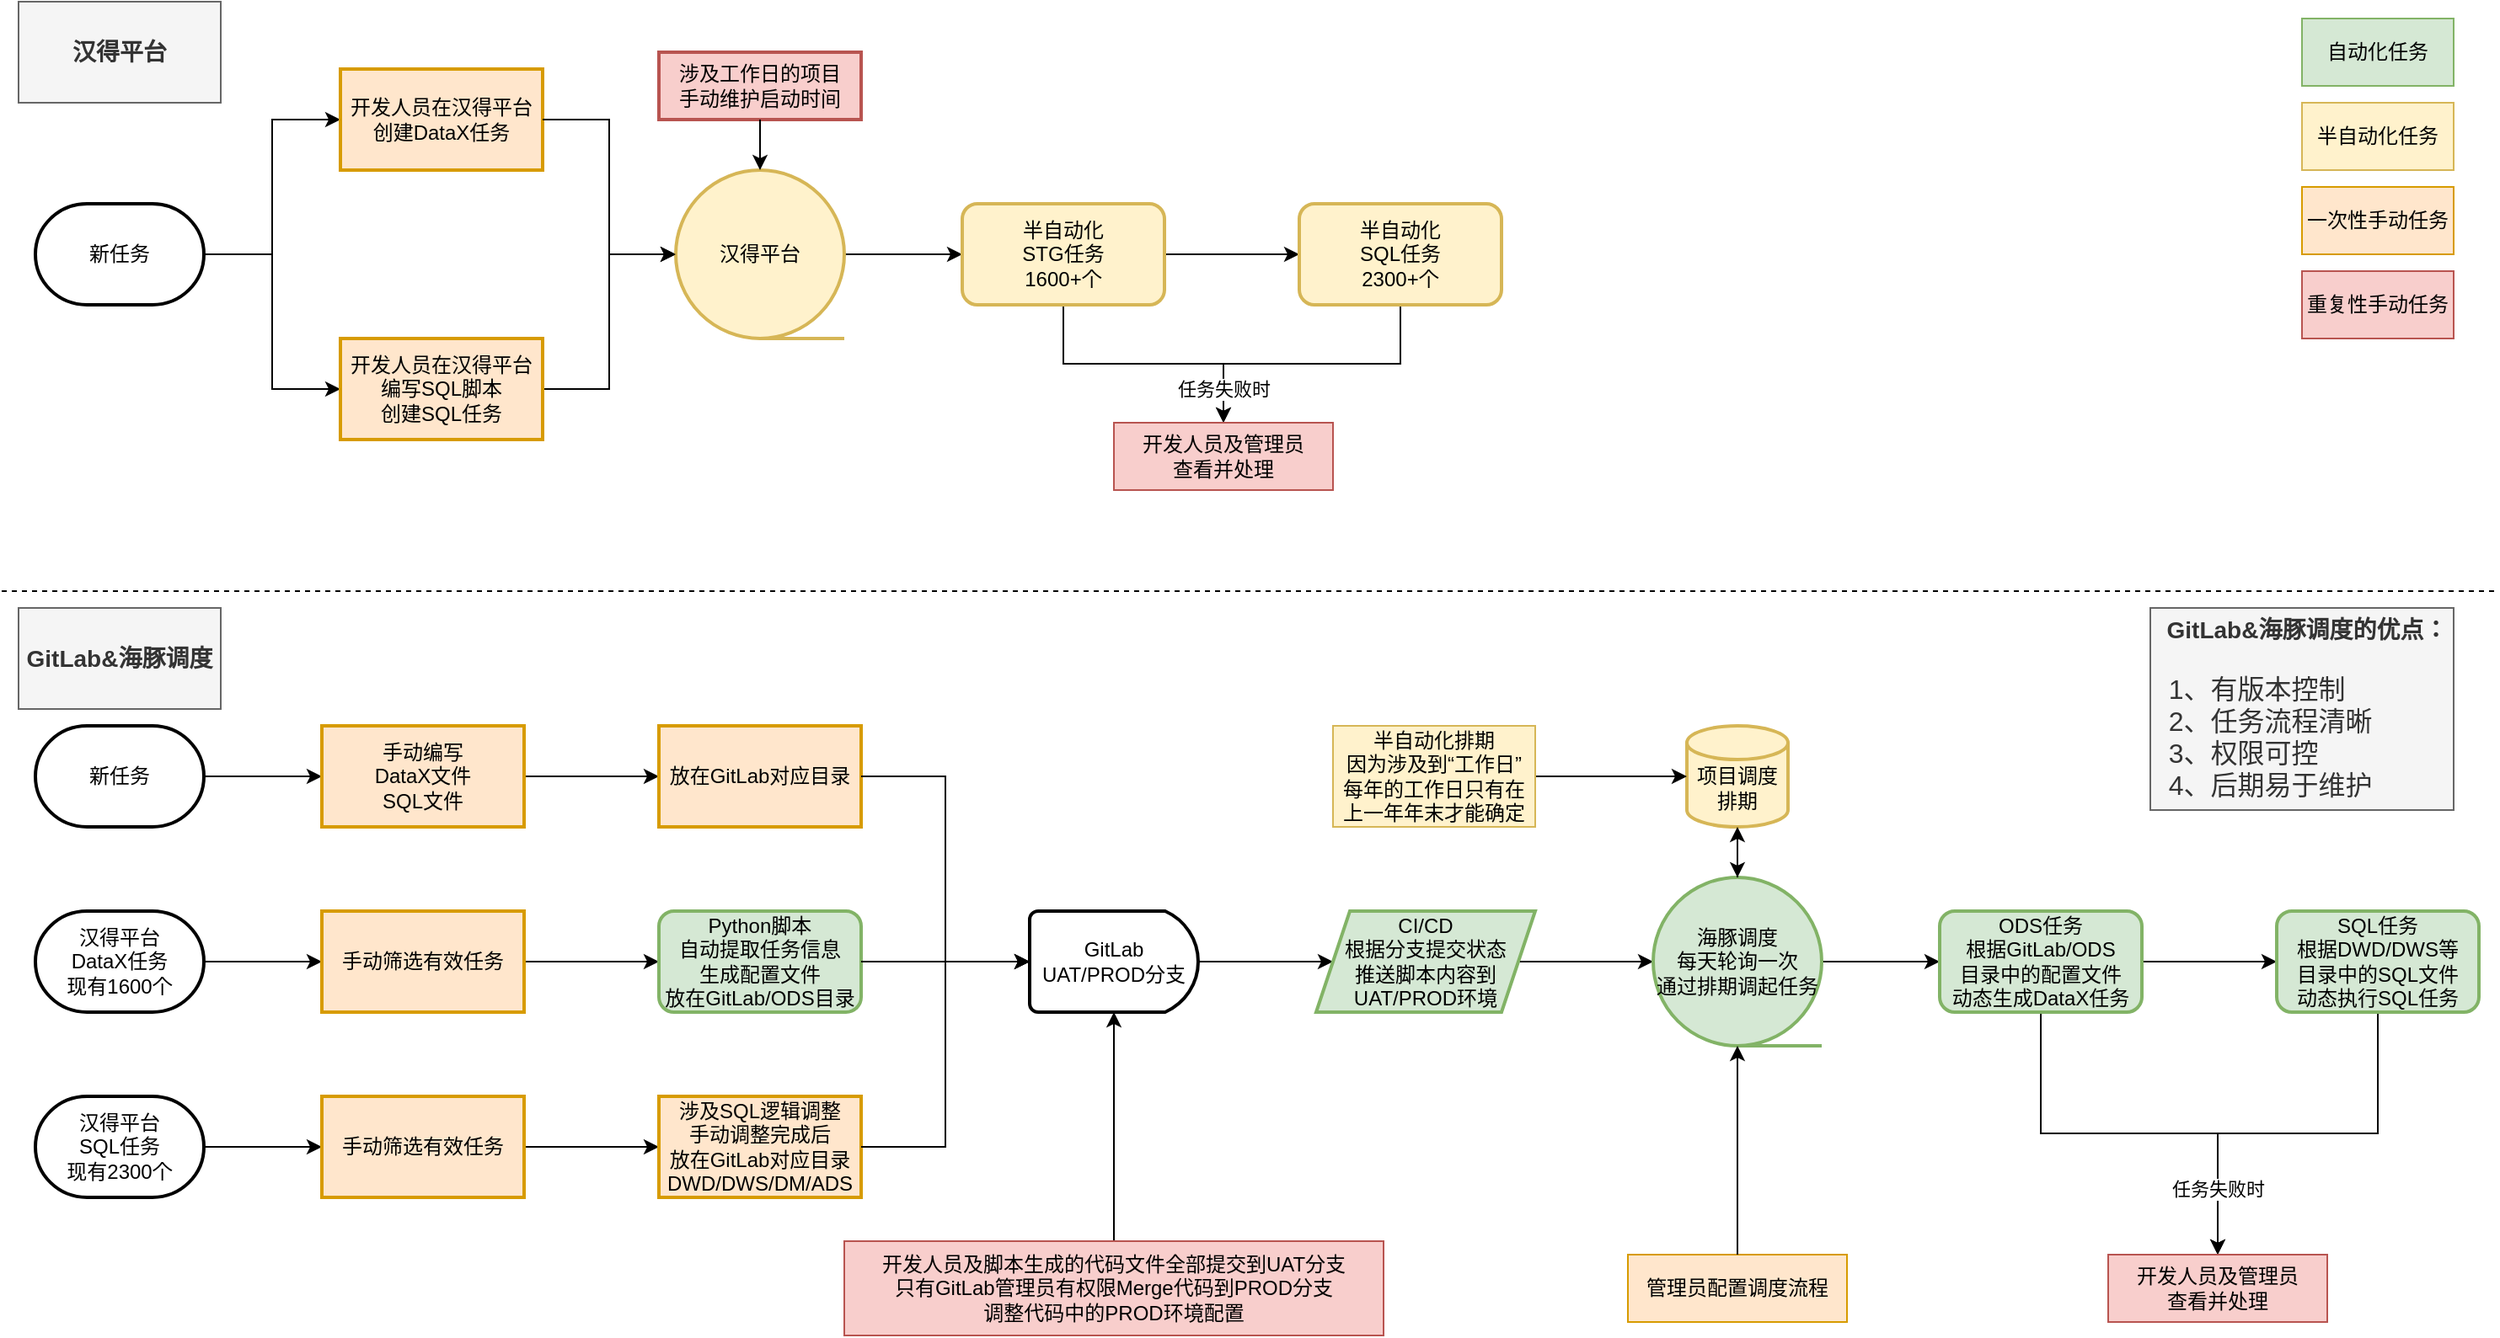 <mxfile version="23.1.0" type="github">
  <diagram name="第 1 页" id="0MhE6gQrho80KI4QQGSw">
    <mxGraphModel dx="1434" dy="772" grid="1" gridSize="10" guides="1" tooltips="1" connect="1" arrows="1" fold="1" page="1" pageScale="1" pageWidth="1169" pageHeight="827" background="none" math="0" shadow="0">
      <root>
        <mxCell id="0" />
        <mxCell id="1" parent="0" />
        <mxCell id="bBibFKB-1F4pUDVngObW-33" value="" style="edgeStyle=orthogonalEdgeStyle;rounded=0;orthogonalLoop=1;jettySize=auto;html=1;" edge="1" parent="1" source="bBibFKB-1F4pUDVngObW-19" target="bBibFKB-1F4pUDVngObW-32">
          <mxGeometry relative="1" as="geometry" />
        </mxCell>
        <mxCell id="bBibFKB-1F4pUDVngObW-19" value="汉得平台&lt;br&gt;DataX任务&lt;br&gt;现有1600个" style="strokeWidth=2;html=1;shape=mxgraph.flowchart.terminator;whiteSpace=wrap;" vertex="1" parent="1">
          <mxGeometry x="20" y="550" width="100" height="60" as="geometry" />
        </mxCell>
        <mxCell id="bBibFKB-1F4pUDVngObW-35" value="" style="edgeStyle=orthogonalEdgeStyle;rounded=0;orthogonalLoop=1;jettySize=auto;html=1;" edge="1" parent="1" source="bBibFKB-1F4pUDVngObW-32" target="bBibFKB-1F4pUDVngObW-34">
          <mxGeometry relative="1" as="geometry" />
        </mxCell>
        <mxCell id="bBibFKB-1F4pUDVngObW-32" value="手动筛选有效任务" style="whiteSpace=wrap;html=1;strokeWidth=2;fillColor=#ffe6cc;strokeColor=#d79b00;" vertex="1" parent="1">
          <mxGeometry x="190" y="550" width="120" height="60" as="geometry" />
        </mxCell>
        <mxCell id="bBibFKB-1F4pUDVngObW-34" value="Python脚本&lt;br&gt;自动提取任务信息&lt;br&gt;生成配置文件&lt;br&gt;放在GitLab/ODS目录" style="rounded=1;whiteSpace=wrap;html=1;strokeWidth=2;fillColor=#d5e8d4;strokeColor=#82b366;" vertex="1" parent="1">
          <mxGeometry x="390" y="550" width="120" height="60" as="geometry" />
        </mxCell>
        <mxCell id="bBibFKB-1F4pUDVngObW-38" value="" style="edgeStyle=orthogonalEdgeStyle;rounded=0;orthogonalLoop=1;jettySize=auto;html=1;" edge="1" parent="1" source="bBibFKB-1F4pUDVngObW-36" target="bBibFKB-1F4pUDVngObW-37">
          <mxGeometry relative="1" as="geometry" />
        </mxCell>
        <mxCell id="bBibFKB-1F4pUDVngObW-36" value="汉得平台&lt;br&gt;SQL任务&lt;br&gt;现有2300个" style="strokeWidth=2;html=1;shape=mxgraph.flowchart.terminator;whiteSpace=wrap;" vertex="1" parent="1">
          <mxGeometry x="20" y="660" width="100" height="60" as="geometry" />
        </mxCell>
        <mxCell id="bBibFKB-1F4pUDVngObW-42" value="" style="edgeStyle=orthogonalEdgeStyle;rounded=0;orthogonalLoop=1;jettySize=auto;html=1;" edge="1" parent="1" source="bBibFKB-1F4pUDVngObW-37" target="bBibFKB-1F4pUDVngObW-41">
          <mxGeometry relative="1" as="geometry" />
        </mxCell>
        <mxCell id="bBibFKB-1F4pUDVngObW-37" value="手动筛选有效任务" style="whiteSpace=wrap;html=1;strokeWidth=2;fillColor=#ffe6cc;strokeColor=#d79b00;" vertex="1" parent="1">
          <mxGeometry x="190" y="660" width="120" height="60" as="geometry" />
        </mxCell>
        <mxCell id="bBibFKB-1F4pUDVngObW-41" value="涉及SQL逻辑调整&lt;br&gt;手动调整完成后&lt;br&gt;放在GitLab对应目录&lt;br&gt;DWD/DWS/DM/ADS" style="whiteSpace=wrap;html=1;fillColor=#ffe6cc;strokeColor=#d79b00;strokeWidth=2;" vertex="1" parent="1">
          <mxGeometry x="390" y="660" width="120" height="60" as="geometry" />
        </mxCell>
        <mxCell id="bBibFKB-1F4pUDVngObW-45" value="" style="edgeStyle=orthogonalEdgeStyle;rounded=0;orthogonalLoop=1;jettySize=auto;html=1;" edge="1" parent="1" source="bBibFKB-1F4pUDVngObW-43" target="bBibFKB-1F4pUDVngObW-44">
          <mxGeometry relative="1" as="geometry" />
        </mxCell>
        <mxCell id="bBibFKB-1F4pUDVngObW-43" value="新任务" style="strokeWidth=2;html=1;shape=mxgraph.flowchart.terminator;whiteSpace=wrap;" vertex="1" parent="1">
          <mxGeometry x="20" y="440" width="100" height="60" as="geometry" />
        </mxCell>
        <mxCell id="bBibFKB-1F4pUDVngObW-48" value="" style="edgeStyle=orthogonalEdgeStyle;rounded=0;orthogonalLoop=1;jettySize=auto;html=1;" edge="1" parent="1" source="bBibFKB-1F4pUDVngObW-44" target="bBibFKB-1F4pUDVngObW-47">
          <mxGeometry relative="1" as="geometry" />
        </mxCell>
        <mxCell id="bBibFKB-1F4pUDVngObW-44" value="手动编写&lt;br&gt;DataX文件&lt;br&gt;SQL文件" style="whiteSpace=wrap;html=1;strokeWidth=2;fillColor=#ffe6cc;strokeColor=#d79b00;" vertex="1" parent="1">
          <mxGeometry x="190" y="440" width="120" height="60" as="geometry" />
        </mxCell>
        <mxCell id="bBibFKB-1F4pUDVngObW-47" value="放在GitLab对应目录" style="whiteSpace=wrap;html=1;fillColor=#ffe6cc;strokeColor=#d79b00;strokeWidth=2;" vertex="1" parent="1">
          <mxGeometry x="390" y="440" width="120" height="60" as="geometry" />
        </mxCell>
        <mxCell id="bBibFKB-1F4pUDVngObW-61" value="" style="edgeStyle=orthogonalEdgeStyle;rounded=0;orthogonalLoop=1;jettySize=auto;html=1;" edge="1" parent="1" source="bBibFKB-1F4pUDVngObW-49" target="bBibFKB-1F4pUDVngObW-60">
          <mxGeometry relative="1" as="geometry" />
        </mxCell>
        <mxCell id="bBibFKB-1F4pUDVngObW-49" value="GitLab&lt;br&gt;UAT/PROD分支" style="strokeWidth=2;html=1;shape=mxgraph.flowchart.delay;whiteSpace=wrap;" vertex="1" parent="1">
          <mxGeometry x="610" y="550" width="100" height="60" as="geometry" />
        </mxCell>
        <mxCell id="bBibFKB-1F4pUDVngObW-51" style="edgeStyle=orthogonalEdgeStyle;rounded=0;orthogonalLoop=1;jettySize=auto;html=1;entryX=0;entryY=0.5;entryDx=0;entryDy=0;entryPerimeter=0;" edge="1" parent="1" source="bBibFKB-1F4pUDVngObW-47" target="bBibFKB-1F4pUDVngObW-49">
          <mxGeometry relative="1" as="geometry" />
        </mxCell>
        <mxCell id="bBibFKB-1F4pUDVngObW-53" style="edgeStyle=orthogonalEdgeStyle;rounded=0;orthogonalLoop=1;jettySize=auto;html=1;entryX=0;entryY=0.5;entryDx=0;entryDy=0;entryPerimeter=0;" edge="1" parent="1" source="bBibFKB-1F4pUDVngObW-41" target="bBibFKB-1F4pUDVngObW-49">
          <mxGeometry relative="1" as="geometry" />
        </mxCell>
        <mxCell id="bBibFKB-1F4pUDVngObW-54" style="edgeStyle=orthogonalEdgeStyle;rounded=0;orthogonalLoop=1;jettySize=auto;html=1;entryX=0;entryY=0.5;entryDx=0;entryDy=0;entryPerimeter=0;" edge="1" parent="1" source="bBibFKB-1F4pUDVngObW-34" target="bBibFKB-1F4pUDVngObW-49">
          <mxGeometry relative="1" as="geometry" />
        </mxCell>
        <mxCell id="bBibFKB-1F4pUDVngObW-66" style="edgeStyle=orthogonalEdgeStyle;rounded=0;orthogonalLoop=1;jettySize=auto;html=1;" edge="1" parent="1" source="bBibFKB-1F4pUDVngObW-57" target="bBibFKB-1F4pUDVngObW-49">
          <mxGeometry relative="1" as="geometry" />
        </mxCell>
        <mxCell id="bBibFKB-1F4pUDVngObW-57" value="开发人员及脚本生成的代码文件全部提交到UAT分支&lt;br style=&quot;border-color: var(--border-color);&quot;&gt;&lt;span style=&quot;&quot;&gt;只有GitLab管理员有权限Merge代码到PROD分支&lt;br&gt;调整代码中的PROD环境配置&lt;br&gt;&lt;/span&gt;" style="rounded=0;whiteSpace=wrap;html=1;fillColor=#f8cecc;strokeColor=#b85450;" vertex="1" parent="1">
          <mxGeometry x="500" y="746" width="320" height="56" as="geometry" />
        </mxCell>
        <mxCell id="bBibFKB-1F4pUDVngObW-72" style="edgeStyle=orthogonalEdgeStyle;rounded=0;orthogonalLoop=1;jettySize=auto;html=1;" edge="1" parent="1" source="bBibFKB-1F4pUDVngObW-60" target="bBibFKB-1F4pUDVngObW-71">
          <mxGeometry relative="1" as="geometry" />
        </mxCell>
        <mxCell id="bBibFKB-1F4pUDVngObW-60" value="CI/CD&lt;br style=&quot;border-color: var(--border-color);&quot;&gt;根据分支提交状态&lt;br&gt;推送脚本内容到&lt;br&gt;UAT/PROD环境" style="shape=parallelogram;perimeter=parallelogramPerimeter;whiteSpace=wrap;html=1;fixedSize=1;strokeWidth=2;fillColor=#d5e8d4;strokeColor=#82b366;" vertex="1" parent="1">
          <mxGeometry x="780" y="550" width="130" height="60" as="geometry" />
        </mxCell>
        <mxCell id="bBibFKB-1F4pUDVngObW-84" value="" style="edgeStyle=orthogonalEdgeStyle;rounded=0;orthogonalLoop=1;jettySize=auto;html=1;" edge="1" parent="1" source="bBibFKB-1F4pUDVngObW-71" target="bBibFKB-1F4pUDVngObW-83">
          <mxGeometry relative="1" as="geometry" />
        </mxCell>
        <mxCell id="bBibFKB-1F4pUDVngObW-71" value="海豚调度&lt;br&gt;每天轮询一次&lt;br&gt;通过排期调起任务" style="strokeWidth=2;html=1;shape=mxgraph.flowchart.sequential_data;whiteSpace=wrap;fillColor=#d5e8d4;strokeColor=#82b366;" vertex="1" parent="1">
          <mxGeometry x="980" y="530" width="100" height="100" as="geometry" />
        </mxCell>
        <mxCell id="bBibFKB-1F4pUDVngObW-75" style="edgeStyle=orthogonalEdgeStyle;rounded=0;orthogonalLoop=1;jettySize=auto;html=1;" edge="1" parent="1" source="bBibFKB-1F4pUDVngObW-74" target="bBibFKB-1F4pUDVngObW-71">
          <mxGeometry relative="1" as="geometry" />
        </mxCell>
        <mxCell id="bBibFKB-1F4pUDVngObW-74" value="&lt;br&gt;项目调度排期" style="strokeWidth=2;html=1;shape=mxgraph.flowchart.database;whiteSpace=wrap;fillColor=#fff2cc;strokeColor=#d6b656;" vertex="1" parent="1">
          <mxGeometry x="1000" y="440" width="60" height="60" as="geometry" />
        </mxCell>
        <mxCell id="bBibFKB-1F4pUDVngObW-76" style="edgeStyle=orthogonalEdgeStyle;rounded=0;orthogonalLoop=1;jettySize=auto;html=1;entryX=0.5;entryY=1;entryDx=0;entryDy=0;entryPerimeter=0;" edge="1" parent="1" source="bBibFKB-1F4pUDVngObW-71" target="bBibFKB-1F4pUDVngObW-74">
          <mxGeometry relative="1" as="geometry" />
        </mxCell>
        <mxCell id="bBibFKB-1F4pUDVngObW-79" style="edgeStyle=orthogonalEdgeStyle;rounded=0;orthogonalLoop=1;jettySize=auto;html=1;" edge="1" parent="1" source="bBibFKB-1F4pUDVngObW-78" target="bBibFKB-1F4pUDVngObW-74">
          <mxGeometry relative="1" as="geometry" />
        </mxCell>
        <mxCell id="bBibFKB-1F4pUDVngObW-78" value="半自动化排期&lt;br&gt;因为涉及到“工作日”&lt;br&gt;每年的工作日只有在上一年年末才能确定" style="rounded=0;whiteSpace=wrap;html=1;fillColor=#fff2cc;strokeColor=#d6b656;" vertex="1" parent="1">
          <mxGeometry x="790" y="440" width="120" height="60" as="geometry" />
        </mxCell>
        <mxCell id="bBibFKB-1F4pUDVngObW-80" value="管理员配置调度流程" style="rounded=0;whiteSpace=wrap;html=1;fillColor=#ffe6cc;strokeColor=#d79b00;" vertex="1" parent="1">
          <mxGeometry x="965" y="754" width="130" height="40" as="geometry" />
        </mxCell>
        <mxCell id="bBibFKB-1F4pUDVngObW-82" style="edgeStyle=orthogonalEdgeStyle;rounded=0;orthogonalLoop=1;jettySize=auto;html=1;exitX=0.5;exitY=0;exitDx=0;exitDy=0;entryX=0.5;entryY=1;entryDx=0;entryDy=0;entryPerimeter=0;" edge="1" parent="1" source="bBibFKB-1F4pUDVngObW-80" target="bBibFKB-1F4pUDVngObW-71">
          <mxGeometry relative="1" as="geometry">
            <mxPoint x="1029.5" y="800" as="sourcePoint" />
            <mxPoint x="1030" y="670" as="targetPoint" />
          </mxGeometry>
        </mxCell>
        <mxCell id="bBibFKB-1F4pUDVngObW-86" value="" style="edgeStyle=orthogonalEdgeStyle;rounded=0;orthogonalLoop=1;jettySize=auto;html=1;" edge="1" parent="1" source="bBibFKB-1F4pUDVngObW-83" target="bBibFKB-1F4pUDVngObW-85">
          <mxGeometry relative="1" as="geometry" />
        </mxCell>
        <mxCell id="bBibFKB-1F4pUDVngObW-89" style="edgeStyle=orthogonalEdgeStyle;rounded=0;orthogonalLoop=1;jettySize=auto;html=1;entryX=0.5;entryY=0;entryDx=0;entryDy=0;" edge="1" parent="1" source="bBibFKB-1F4pUDVngObW-83" target="bBibFKB-1F4pUDVngObW-87">
          <mxGeometry relative="1" as="geometry" />
        </mxCell>
        <mxCell id="bBibFKB-1F4pUDVngObW-83" value="ODS任务&lt;br&gt;根据GitLab/ODS&lt;br&gt;目录中的配置文件&lt;br&gt;动态生成DataX任务" style="rounded=1;whiteSpace=wrap;html=1;fillColor=#d5e8d4;strokeColor=#82b366;strokeWidth=2;" vertex="1" parent="1">
          <mxGeometry x="1150" y="550" width="120" height="60" as="geometry" />
        </mxCell>
        <mxCell id="bBibFKB-1F4pUDVngObW-90" style="edgeStyle=orthogonalEdgeStyle;rounded=0;orthogonalLoop=1;jettySize=auto;html=1;entryX=0.5;entryY=0;entryDx=0;entryDy=0;" edge="1" parent="1" source="bBibFKB-1F4pUDVngObW-85" target="bBibFKB-1F4pUDVngObW-87">
          <mxGeometry relative="1" as="geometry" />
        </mxCell>
        <mxCell id="bBibFKB-1F4pUDVngObW-91" value="任务失败时" style="edgeLabel;html=1;align=center;verticalAlign=middle;resizable=0;points=[];" vertex="1" connectable="0" parent="bBibFKB-1F4pUDVngObW-90">
          <mxGeometry x="0.632" y="-1" relative="1" as="geometry">
            <mxPoint x="1" y="5" as="offset" />
          </mxGeometry>
        </mxCell>
        <mxCell id="bBibFKB-1F4pUDVngObW-85" value="SQL任务&lt;br&gt;根据DWD/DWS等&lt;br&gt;目录中的SQL文件&lt;br&gt;动态执行SQL任务" style="whiteSpace=wrap;html=1;fillColor=#d5e8d4;strokeColor=#82b366;rounded=1;strokeWidth=2;" vertex="1" parent="1">
          <mxGeometry x="1350" y="550" width="120" height="60" as="geometry" />
        </mxCell>
        <mxCell id="bBibFKB-1F4pUDVngObW-87" value="开发人员及管理员&lt;br&gt;查看并处理" style="rounded=0;whiteSpace=wrap;html=1;fillColor=#f8cecc;strokeColor=#b85450;" vertex="1" parent="1">
          <mxGeometry x="1250" y="754" width="130" height="40" as="geometry" />
        </mxCell>
        <mxCell id="bBibFKB-1F4pUDVngObW-92" value="" style="endArrow=none;dashed=1;html=1;rounded=0;" edge="1" parent="1">
          <mxGeometry width="50" height="50" relative="1" as="geometry">
            <mxPoint y="360" as="sourcePoint" />
            <mxPoint x="1480" y="360" as="targetPoint" />
          </mxGeometry>
        </mxCell>
        <mxCell id="bBibFKB-1F4pUDVngObW-113" style="edgeStyle=orthogonalEdgeStyle;rounded=0;orthogonalLoop=1;jettySize=auto;html=1;entryX=0;entryY=0.5;entryDx=0;entryDy=0;" edge="1" parent="1" source="bBibFKB-1F4pUDVngObW-93" target="bBibFKB-1F4pUDVngObW-94">
          <mxGeometry relative="1" as="geometry" />
        </mxCell>
        <mxCell id="bBibFKB-1F4pUDVngObW-114" style="edgeStyle=orthogonalEdgeStyle;rounded=0;orthogonalLoop=1;jettySize=auto;html=1;entryX=0;entryY=0.5;entryDx=0;entryDy=0;" edge="1" parent="1" source="bBibFKB-1F4pUDVngObW-93" target="bBibFKB-1F4pUDVngObW-96">
          <mxGeometry relative="1" as="geometry" />
        </mxCell>
        <mxCell id="bBibFKB-1F4pUDVngObW-93" value="新任务" style="strokeWidth=2;html=1;shape=mxgraph.flowchart.terminator;whiteSpace=wrap;" vertex="1" parent="1">
          <mxGeometry x="20" y="130" width="100" height="60" as="geometry" />
        </mxCell>
        <mxCell id="bBibFKB-1F4pUDVngObW-94" value="开发人员在汉得平台&lt;br&gt;创建DataX任务" style="whiteSpace=wrap;html=1;strokeWidth=2;fillColor=#ffe6cc;strokeColor=#d79b00;" vertex="1" parent="1">
          <mxGeometry x="201" y="50" width="120" height="60" as="geometry" />
        </mxCell>
        <mxCell id="bBibFKB-1F4pUDVngObW-99" value="" style="edgeStyle=orthogonalEdgeStyle;rounded=0;orthogonalLoop=1;jettySize=auto;html=1;entryX=0;entryY=0.5;entryDx=0;entryDy=0;entryPerimeter=0;" edge="1" parent="1" source="bBibFKB-1F4pUDVngObW-96" target="bBibFKB-1F4pUDVngObW-100">
          <mxGeometry relative="1" as="geometry">
            <mxPoint x="560" y="160" as="targetPoint" />
          </mxGeometry>
        </mxCell>
        <mxCell id="bBibFKB-1F4pUDVngObW-96" value="开发人员在汉得平台&lt;br&gt;编写SQL脚本&lt;br&gt;创建SQL任务" style="whiteSpace=wrap;html=1;strokeWidth=2;fillColor=#ffe6cc;strokeColor=#d79b00;" vertex="1" parent="1">
          <mxGeometry x="201" y="210" width="120" height="60" as="geometry" />
        </mxCell>
        <mxCell id="bBibFKB-1F4pUDVngObW-104" value="" style="edgeStyle=orthogonalEdgeStyle;rounded=0;orthogonalLoop=1;jettySize=auto;html=1;" edge="1" parent="1" source="bBibFKB-1F4pUDVngObW-100" target="bBibFKB-1F4pUDVngObW-103">
          <mxGeometry relative="1" as="geometry" />
        </mxCell>
        <mxCell id="bBibFKB-1F4pUDVngObW-100" value="汉得平台" style="strokeWidth=2;html=1;shape=mxgraph.flowchart.sequential_data;whiteSpace=wrap;fillColor=#fff2cc;strokeColor=#d6b656;" vertex="1" parent="1">
          <mxGeometry x="400" y="110" width="100" height="100" as="geometry" />
        </mxCell>
        <mxCell id="bBibFKB-1F4pUDVngObW-101" value="涉及工作日的项目&lt;br&gt;手动维护启动时间" style="whiteSpace=wrap;html=1;strokeWidth=2;fillColor=#f8cecc;strokeColor=#b85450;" vertex="1" parent="1">
          <mxGeometry x="390" y="40" width="120" height="40" as="geometry" />
        </mxCell>
        <mxCell id="bBibFKB-1F4pUDVngObW-102" style="edgeStyle=orthogonalEdgeStyle;rounded=0;orthogonalLoop=1;jettySize=auto;html=1;entryX=0.5;entryY=0;entryDx=0;entryDy=0;entryPerimeter=0;" edge="1" parent="1" source="bBibFKB-1F4pUDVngObW-101" target="bBibFKB-1F4pUDVngObW-100">
          <mxGeometry relative="1" as="geometry" />
        </mxCell>
        <mxCell id="bBibFKB-1F4pUDVngObW-106" value="" style="edgeStyle=orthogonalEdgeStyle;rounded=0;orthogonalLoop=1;jettySize=auto;html=1;" edge="1" parent="1" source="bBibFKB-1F4pUDVngObW-103" target="bBibFKB-1F4pUDVngObW-105">
          <mxGeometry relative="1" as="geometry" />
        </mxCell>
        <mxCell id="bBibFKB-1F4pUDVngObW-109" style="edgeStyle=orthogonalEdgeStyle;rounded=0;orthogonalLoop=1;jettySize=auto;html=1;entryX=0.5;entryY=0;entryDx=0;entryDy=0;" edge="1" parent="1" source="bBibFKB-1F4pUDVngObW-103" target="bBibFKB-1F4pUDVngObW-107">
          <mxGeometry relative="1" as="geometry" />
        </mxCell>
        <mxCell id="bBibFKB-1F4pUDVngObW-103" value="半自动化&lt;br&gt;STG任务&lt;br&gt;1600+个" style="rounded=1;whiteSpace=wrap;html=1;fillColor=#fff2cc;strokeColor=#d6b656;strokeWidth=2;" vertex="1" parent="1">
          <mxGeometry x="570" y="130" width="120" height="60" as="geometry" />
        </mxCell>
        <mxCell id="bBibFKB-1F4pUDVngObW-110" style="edgeStyle=orthogonalEdgeStyle;rounded=0;orthogonalLoop=1;jettySize=auto;html=1;entryX=0.5;entryY=0;entryDx=0;entryDy=0;" edge="1" parent="1" source="bBibFKB-1F4pUDVngObW-105" target="bBibFKB-1F4pUDVngObW-107">
          <mxGeometry relative="1" as="geometry" />
        </mxCell>
        <mxCell id="bBibFKB-1F4pUDVngObW-112" value="任务失败时" style="edgeLabel;html=1;align=center;verticalAlign=middle;resizable=0;points=[];" vertex="1" connectable="0" parent="bBibFKB-1F4pUDVngObW-110">
          <mxGeometry x="0.771" y="5" relative="1" as="geometry">
            <mxPoint x="-5" as="offset" />
          </mxGeometry>
        </mxCell>
        <mxCell id="bBibFKB-1F4pUDVngObW-105" value="半自动化&lt;br&gt;SQL任务&lt;br&gt;2300+个" style="whiteSpace=wrap;html=1;fillColor=#fff2cc;strokeColor=#d6b656;rounded=1;strokeWidth=2;" vertex="1" parent="1">
          <mxGeometry x="770" y="130" width="120" height="60" as="geometry" />
        </mxCell>
        <mxCell id="bBibFKB-1F4pUDVngObW-107" value="开发人员及管理员&lt;br style=&quot;border-color: var(--border-color);&quot;&gt;查看并处理" style="rounded=0;whiteSpace=wrap;html=1;fillColor=#f8cecc;strokeColor=#b85450;" vertex="1" parent="1">
          <mxGeometry x="660" y="260" width="130" height="40" as="geometry" />
        </mxCell>
        <mxCell id="bBibFKB-1F4pUDVngObW-115" style="edgeStyle=orthogonalEdgeStyle;rounded=0;orthogonalLoop=1;jettySize=auto;html=1;entryX=0;entryY=0.5;entryDx=0;entryDy=0;entryPerimeter=0;" edge="1" parent="1" source="bBibFKB-1F4pUDVngObW-94" target="bBibFKB-1F4pUDVngObW-100">
          <mxGeometry relative="1" as="geometry" />
        </mxCell>
        <mxCell id="bBibFKB-1F4pUDVngObW-116" value="&lt;b&gt;&lt;font style=&quot;font-size: 14px;&quot;&gt;汉得平台&lt;/font&gt;&lt;/b&gt;" style="rounded=0;whiteSpace=wrap;html=1;fillColor=#f5f5f5;fontColor=#333333;strokeColor=#666666;" vertex="1" parent="1">
          <mxGeometry x="10" y="10" width="120" height="60" as="geometry" />
        </mxCell>
        <mxCell id="bBibFKB-1F4pUDVngObW-118" value="" style="endArrow=none;dashed=1;html=1;rounded=0;" edge="1" parent="1">
          <mxGeometry width="50" height="50" relative="1" as="geometry">
            <mxPoint y="360" as="sourcePoint" />
            <mxPoint y="360" as="targetPoint" />
          </mxGeometry>
        </mxCell>
        <mxCell id="bBibFKB-1F4pUDVngObW-119" value="&lt;b&gt;&lt;font style=&quot;font-size: 14px;&quot;&gt;GitLab&amp;amp;海豚调度&lt;/font&gt;&lt;/b&gt;" style="rounded=0;whiteSpace=wrap;html=1;fillColor=#f5f5f5;fontColor=#333333;strokeColor=#666666;" vertex="1" parent="1">
          <mxGeometry x="10" y="370" width="120" height="60" as="geometry" />
        </mxCell>
        <mxCell id="bBibFKB-1F4pUDVngObW-121" value="一次性手动任务" style="whiteSpace=wrap;html=1;fillColor=#ffe6cc;strokeColor=#d79b00;" vertex="1" parent="1">
          <mxGeometry x="1365" y="120" width="90" height="40" as="geometry" />
        </mxCell>
        <mxCell id="bBibFKB-1F4pUDVngObW-122" value="重复性手动任务" style="whiteSpace=wrap;html=1;fillColor=#f8cecc;strokeColor=#b85450;" vertex="1" parent="1">
          <mxGeometry x="1365" y="170" width="90" height="40" as="geometry" />
        </mxCell>
        <mxCell id="bBibFKB-1F4pUDVngObW-123" value="自动化任务" style="whiteSpace=wrap;html=1;fillColor=#d5e8d4;strokeColor=#82b366;" vertex="1" parent="1">
          <mxGeometry x="1365" y="20" width="90" height="40" as="geometry" />
        </mxCell>
        <mxCell id="bBibFKB-1F4pUDVngObW-124" value="半自动化任务" style="whiteSpace=wrap;html=1;fillColor=#fff2cc;strokeColor=#d6b656;" vertex="1" parent="1">
          <mxGeometry x="1365" y="70" width="90" height="40" as="geometry" />
        </mxCell>
        <mxCell id="bBibFKB-1F4pUDVngObW-127" value="&lt;div&gt;&lt;b&gt;&lt;font style=&quot;font-size: 14px;&quot;&gt;&amp;nbsp; GitLab&amp;amp;海豚调度的优点：&lt;/font&gt;&lt;/b&gt;&lt;/div&gt;&lt;div&gt;&lt;b&gt;&lt;font style=&quot;font-size: 14px;&quot;&gt;&lt;br&gt;&lt;/font&gt;&lt;/b&gt;&lt;/div&gt;&lt;div&gt;&lt;span style=&quot;font-size: medium; background-color: initial;&quot;&gt;&amp;nbsp; 1、有版本控制&lt;/span&gt;&lt;br&gt;&lt;/div&gt;&lt;div&gt;&lt;font size=&quot;3&quot;&gt;&amp;nbsp; 2、任务流程清晰&lt;/font&gt;&lt;/div&gt;&lt;div&gt;&lt;font size=&quot;3&quot;&gt;&amp;nbsp; 3、权限可控&lt;/font&gt;&lt;/div&gt;&lt;div&gt;&lt;font size=&quot;3&quot;&gt;&amp;nbsp; 4、后期易于维护&lt;/font&gt;&lt;/div&gt;" style="rounded=0;whiteSpace=wrap;html=1;align=left;fillColor=#f5f5f5;fontColor=#333333;strokeColor=#666666;" vertex="1" parent="1">
          <mxGeometry x="1275" y="370" width="180" height="120" as="geometry" />
        </mxCell>
      </root>
    </mxGraphModel>
  </diagram>
</mxfile>
